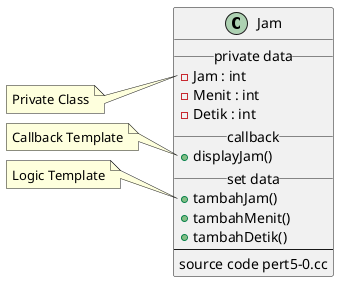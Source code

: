 @startuml encapsulation

class Jam {
    __ private data__
    - Jam : int
    - Menit : int
    - Detik : int
    __ callback__
    + displayJam()
    __ set data__
    + tambahJam()
    + tambahMenit()
    + tambahDetik()
    --
    source code pert5-0.cc
}
note left of Jam::Jam
  Private Class
end note

note left of Jam::displayJam()
  Callback Template
end note

note left of Jam::tambahJam()
  Logic Template
end note
@enduml